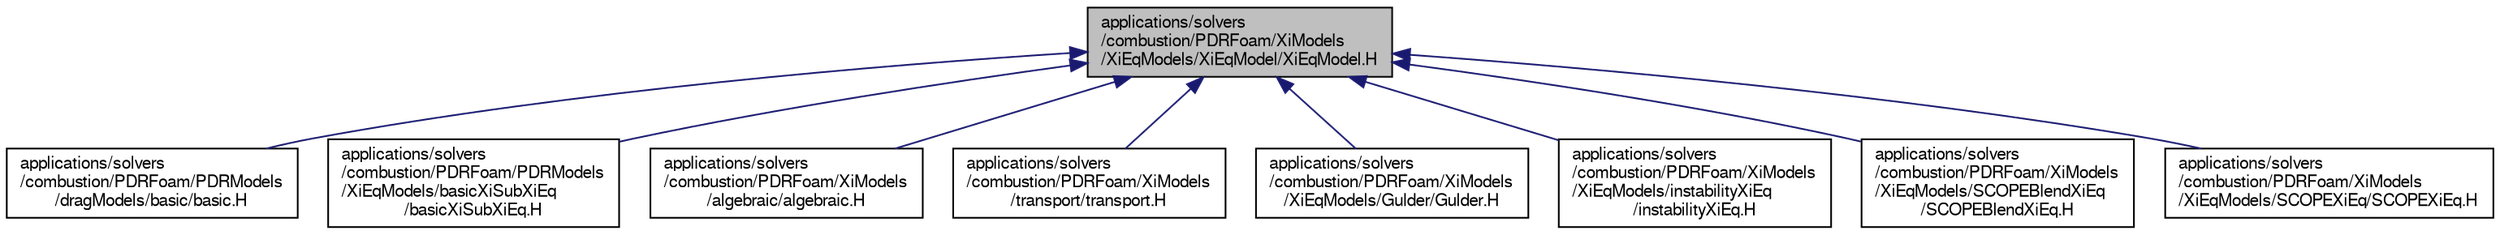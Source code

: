 digraph "applications/solvers/combustion/PDRFoam/XiModels/XiEqModels/XiEqModel/XiEqModel.H"
{
  bgcolor="transparent";
  edge [fontname="FreeSans",fontsize="10",labelfontname="FreeSans",labelfontsize="10"];
  node [fontname="FreeSans",fontsize="10",shape=record];
  Node312 [label="applications/solvers\l/combustion/PDRFoam/XiModels\l/XiEqModels/XiEqModel/XiEqModel.H",height=0.2,width=0.4,color="black", fillcolor="grey75", style="filled", fontcolor="black"];
  Node312 -> Node313 [dir="back",color="midnightblue",fontsize="10",style="solid",fontname="FreeSans"];
  Node313 [label="applications/solvers\l/combustion/PDRFoam/PDRModels\l/dragModels/basic/basic.H",height=0.2,width=0.4,color="black",URL="$a19793.html"];
  Node312 -> Node314 [dir="back",color="midnightblue",fontsize="10",style="solid",fontname="FreeSans"];
  Node314 [label="applications/solvers\l/combustion/PDRFoam/PDRModels\l/XiEqModels/basicXiSubXiEq\l/basicXiSubXiEq.H",height=0.2,width=0.4,color="black",URL="$a19814.html"];
  Node312 -> Node315 [dir="back",color="midnightblue",fontsize="10",style="solid",fontname="FreeSans"];
  Node315 [label="applications/solvers\l/combustion/PDRFoam/XiModels\l/algebraic/algebraic.H",height=0.2,width=0.4,color="black",URL="$a19832.html"];
  Node312 -> Node316 [dir="back",color="midnightblue",fontsize="10",style="solid",fontname="FreeSans"];
  Node316 [label="applications/solvers\l/combustion/PDRFoam/XiModels\l/transport/transport.H",height=0.2,width=0.4,color="black",URL="$a19844.html"];
  Node312 -> Node317 [dir="back",color="midnightblue",fontsize="10",style="solid",fontname="FreeSans"];
  Node317 [label="applications/solvers\l/combustion/PDRFoam/XiModels\l/XiEqModels/Gulder/Gulder.H",height=0.2,width=0.4,color="black",URL="$a19850.html"];
  Node312 -> Node318 [dir="back",color="midnightblue",fontsize="10",style="solid",fontname="FreeSans"];
  Node318 [label="applications/solvers\l/combustion/PDRFoam/XiModels\l/XiEqModels/instabilityXiEq\l/instabilityXiEq.H",height=0.2,width=0.4,color="black",URL="$a19856.html"];
  Node312 -> Node319 [dir="back",color="midnightblue",fontsize="10",style="solid",fontname="FreeSans"];
  Node319 [label="applications/solvers\l/combustion/PDRFoam/XiModels\l/XiEqModels/SCOPEBlendXiEq\l/SCOPEBlendXiEq.H",height=0.2,width=0.4,color="black",URL="$a19862.html"];
  Node312 -> Node320 [dir="back",color="midnightblue",fontsize="10",style="solid",fontname="FreeSans"];
  Node320 [label="applications/solvers\l/combustion/PDRFoam/XiModels\l/XiEqModels/SCOPEXiEq/SCOPEXiEq.H",height=0.2,width=0.4,color="black",URL="$a19868.html"];
}
